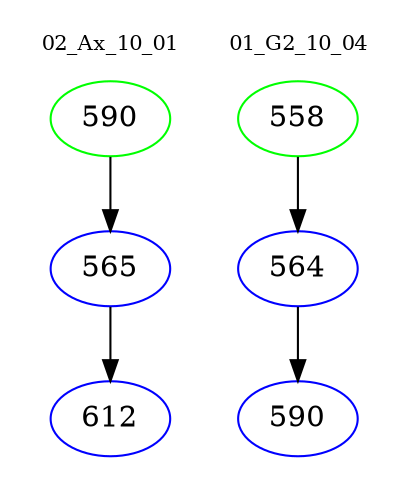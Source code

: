 digraph{
subgraph cluster_0 {
color = white
label = "02_Ax_10_01";
fontsize=10;
T0_590 [label="590", color="green"]
T0_590 -> T0_565 [color="black"]
T0_565 [label="565", color="blue"]
T0_565 -> T0_612 [color="black"]
T0_612 [label="612", color="blue"]
}
subgraph cluster_1 {
color = white
label = "01_G2_10_04";
fontsize=10;
T1_558 [label="558", color="green"]
T1_558 -> T1_564 [color="black"]
T1_564 [label="564", color="blue"]
T1_564 -> T1_590 [color="black"]
T1_590 [label="590", color="blue"]
}
}
